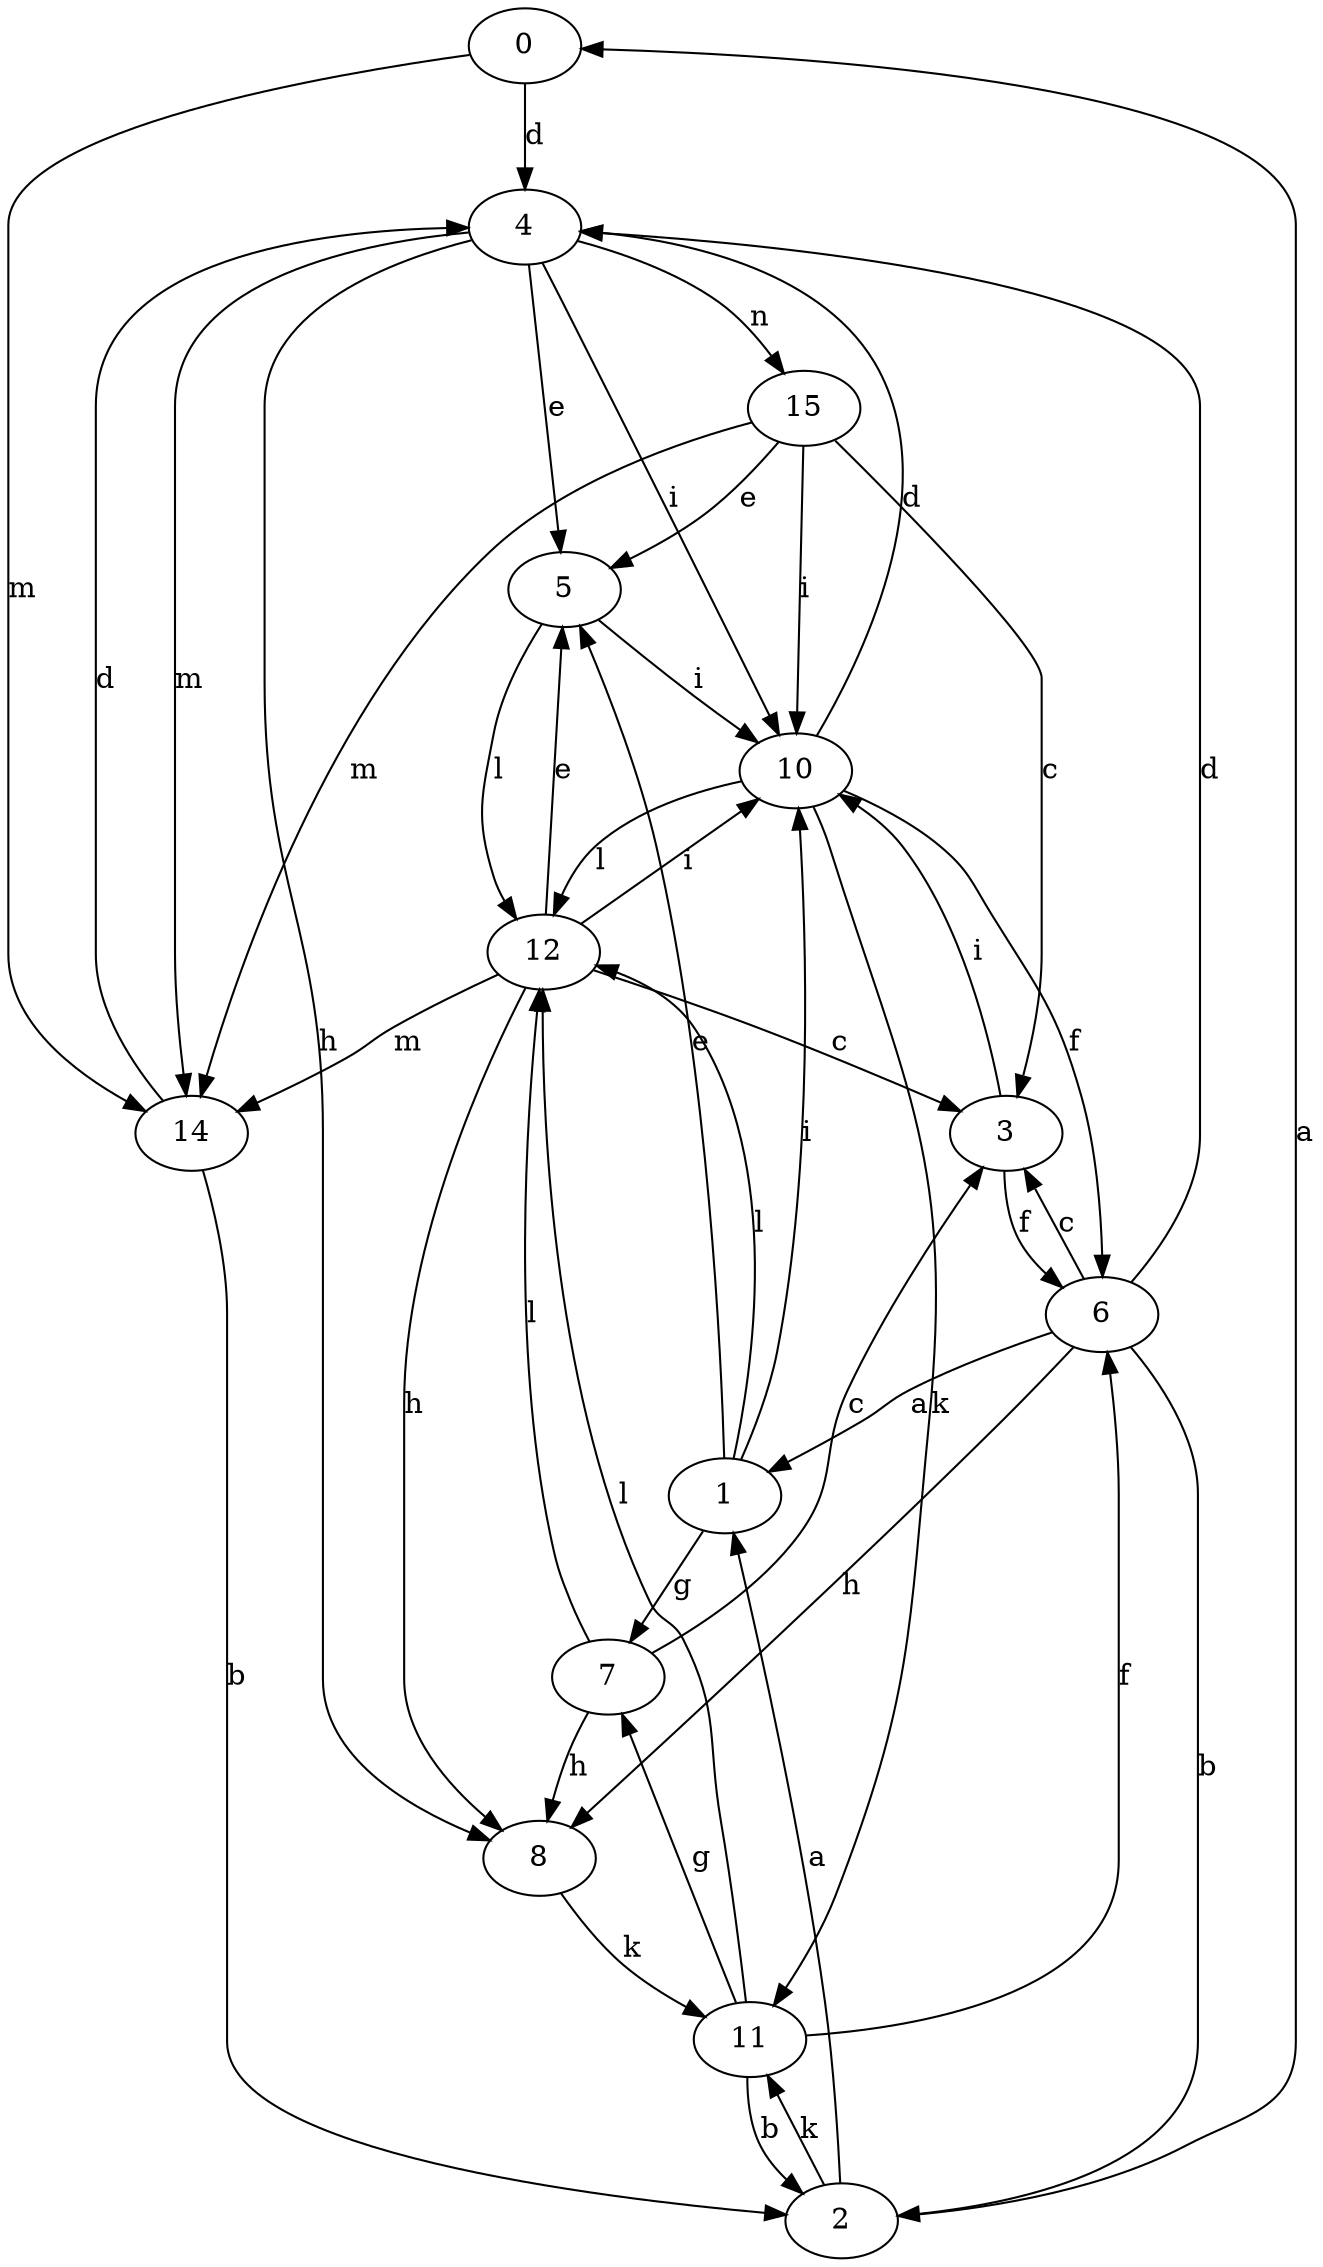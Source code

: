 strict digraph  {
0;
1;
2;
3;
4;
5;
6;
7;
8;
10;
11;
12;
14;
15;
0 -> 4  [label=d];
0 -> 14  [label=m];
1 -> 5  [label=e];
1 -> 7  [label=g];
1 -> 10  [label=i];
1 -> 12  [label=l];
2 -> 0  [label=a];
2 -> 1  [label=a];
2 -> 11  [label=k];
3 -> 6  [label=f];
3 -> 10  [label=i];
4 -> 5  [label=e];
4 -> 8  [label=h];
4 -> 10  [label=i];
4 -> 14  [label=m];
4 -> 15  [label=n];
5 -> 10  [label=i];
5 -> 12  [label=l];
6 -> 1  [label=a];
6 -> 2  [label=b];
6 -> 3  [label=c];
6 -> 4  [label=d];
6 -> 8  [label=h];
7 -> 3  [label=c];
7 -> 8  [label=h];
7 -> 12  [label=l];
8 -> 11  [label=k];
10 -> 4  [label=d];
10 -> 6  [label=f];
10 -> 11  [label=k];
10 -> 12  [label=l];
11 -> 2  [label=b];
11 -> 6  [label=f];
11 -> 7  [label=g];
11 -> 12  [label=l];
12 -> 3  [label=c];
12 -> 5  [label=e];
12 -> 8  [label=h];
12 -> 10  [label=i];
12 -> 14  [label=m];
14 -> 2  [label=b];
14 -> 4  [label=d];
15 -> 3  [label=c];
15 -> 5  [label=e];
15 -> 10  [label=i];
15 -> 14  [label=m];
}
